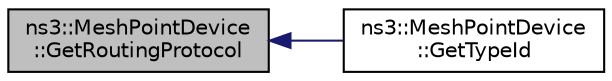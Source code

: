 digraph "ns3::MeshPointDevice::GetRoutingProtocol"
{
  edge [fontname="Helvetica",fontsize="10",labelfontname="Helvetica",labelfontsize="10"];
  node [fontname="Helvetica",fontsize="10",shape=record];
  rankdir="LR";
  Node1 [label="ns3::MeshPointDevice\l::GetRoutingProtocol",height=0.2,width=0.4,color="black", fillcolor="grey75", style="filled", fontcolor="black"];
  Node1 -> Node2 [dir="back",color="midnightblue",fontsize="10",style="solid"];
  Node2 [label="ns3::MeshPointDevice\l::GetTypeId",height=0.2,width=0.4,color="black", fillcolor="white", style="filled",URL="$d6/da9/classns3_1_1MeshPointDevice.html#a9705d0ab147e330bb3eeafdfd844f65b",tooltip="Object type ID for NS3 object system. "];
}
